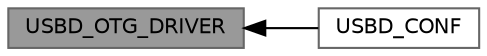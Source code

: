 digraph "USBD_OTG_DRIVER"
{
 // LATEX_PDF_SIZE
  bgcolor="transparent";
  edge [fontname=Helvetica,fontsize=10,labelfontname=Helvetica,labelfontsize=10];
  node [fontname=Helvetica,fontsize=10,shape=box,height=0.2,width=0.4];
  rankdir=LR;
  Node2 [label="USBD_CONF",height=0.2,width=0.4,color="grey40", fillcolor="white", style="filled",URL="$group__USBD__CONF.html",tooltip="usb otg low level driver configuration file"];
  Node1 [label="USBD_OTG_DRIVER",height=0.2,width=0.4,color="gray40", fillcolor="grey60", style="filled", fontcolor="black",tooltip=" "];
  Node1->Node2 [shape=plaintext, dir="back", style="solid"];
}
